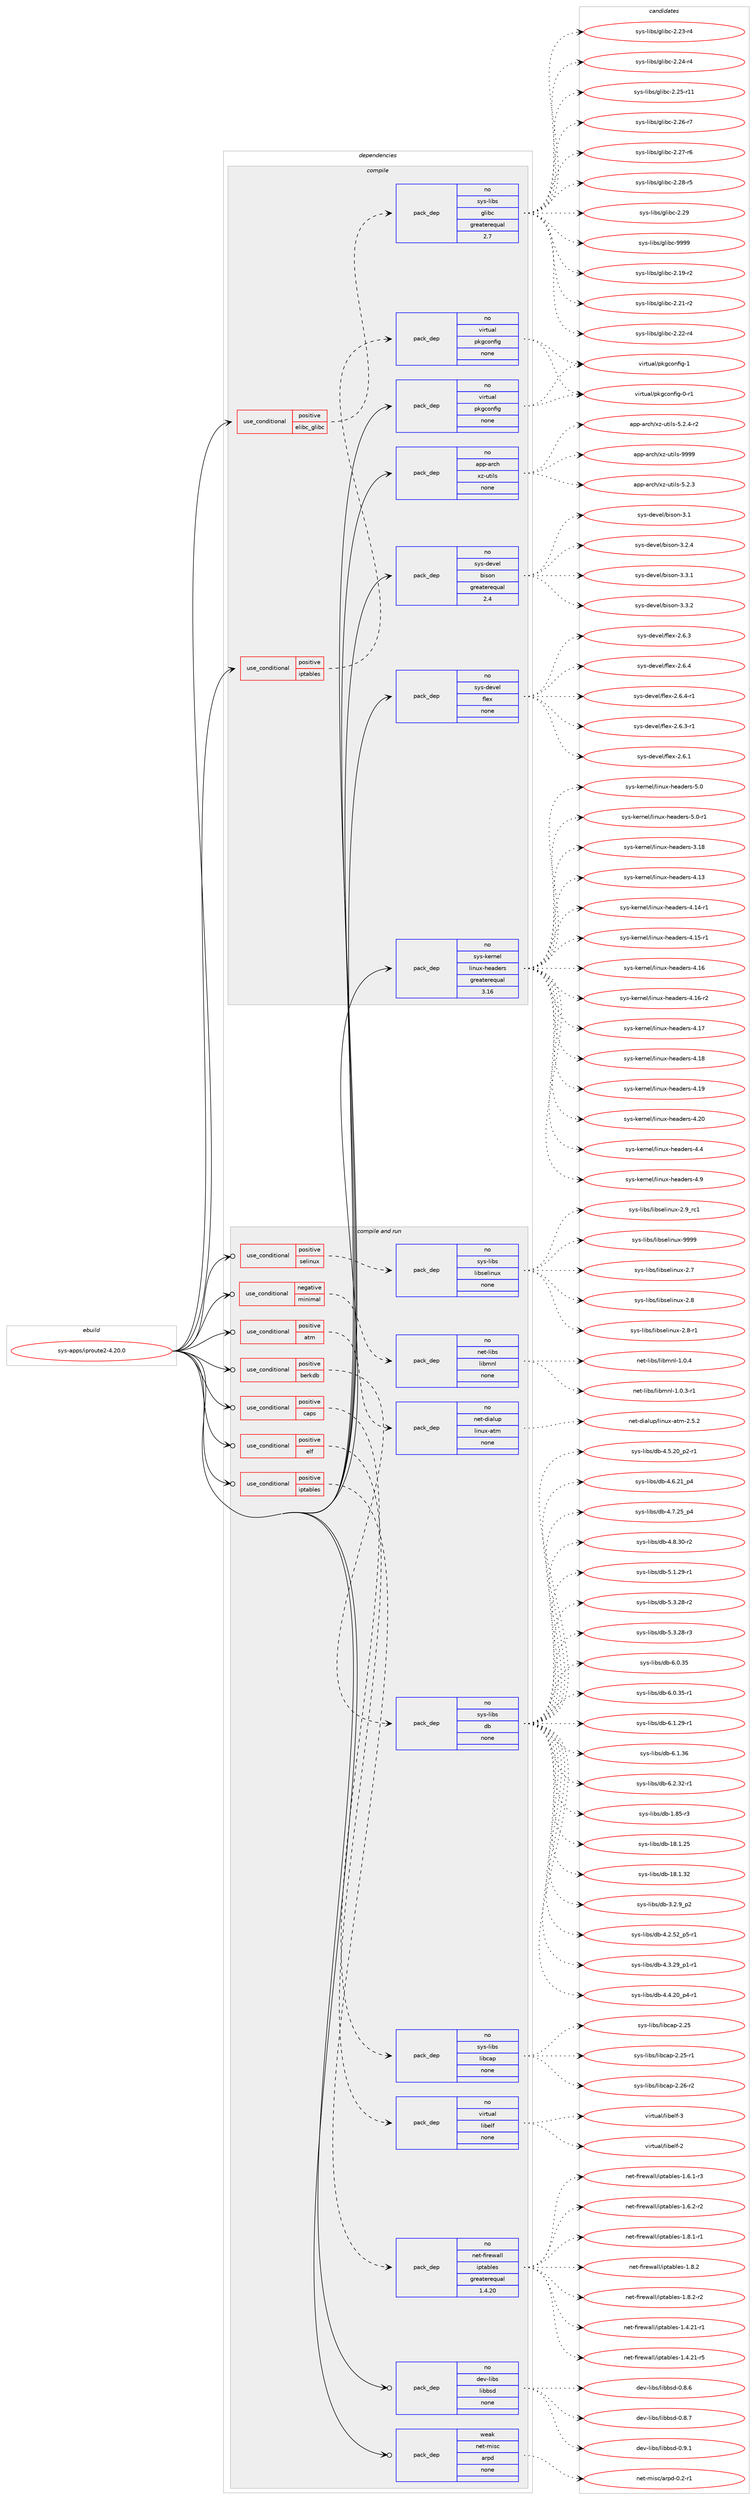 digraph prolog {

# *************
# Graph options
# *************

newrank=true;
concentrate=true;
compound=true;
graph [rankdir=LR,fontname=Helvetica,fontsize=10,ranksep=1.5];#, ranksep=2.5, nodesep=0.2];
edge  [arrowhead=vee];
node  [fontname=Helvetica,fontsize=10];

# **********
# The ebuild
# **********

subgraph cluster_leftcol {
color=gray;
rank=same;
label=<<i>ebuild</i>>;
id [label="sys-apps/iproute2-4.20.0", color=red, width=4, href="../sys-apps/iproute2-4.20.0.svg"];
}

# ****************
# The dependencies
# ****************

subgraph cluster_midcol {
color=gray;
label=<<i>dependencies</i>>;
subgraph cluster_compile {
fillcolor="#eeeeee";
style=filled;
label=<<i>compile</i>>;
subgraph cond456347 {
dependency1711929 [label=<<TABLE BORDER="0" CELLBORDER="1" CELLSPACING="0" CELLPADDING="4"><TR><TD ROWSPAN="3" CELLPADDING="10">use_conditional</TD></TR><TR><TD>positive</TD></TR><TR><TD>elibc_glibc</TD></TR></TABLE>>, shape=none, color=red];
subgraph pack1227593 {
dependency1711930 [label=<<TABLE BORDER="0" CELLBORDER="1" CELLSPACING="0" CELLPADDING="4" WIDTH="220"><TR><TD ROWSPAN="6" CELLPADDING="30">pack_dep</TD></TR><TR><TD WIDTH="110">no</TD></TR><TR><TD>sys-libs</TD></TR><TR><TD>glibc</TD></TR><TR><TD>greaterequal</TD></TR><TR><TD>2.7</TD></TR></TABLE>>, shape=none, color=blue];
}
dependency1711929:e -> dependency1711930:w [weight=20,style="dashed",arrowhead="vee"];
}
id:e -> dependency1711929:w [weight=20,style="solid",arrowhead="vee"];
subgraph cond456348 {
dependency1711931 [label=<<TABLE BORDER="0" CELLBORDER="1" CELLSPACING="0" CELLPADDING="4"><TR><TD ROWSPAN="3" CELLPADDING="10">use_conditional</TD></TR><TR><TD>positive</TD></TR><TR><TD>iptables</TD></TR></TABLE>>, shape=none, color=red];
subgraph pack1227594 {
dependency1711932 [label=<<TABLE BORDER="0" CELLBORDER="1" CELLSPACING="0" CELLPADDING="4" WIDTH="220"><TR><TD ROWSPAN="6" CELLPADDING="30">pack_dep</TD></TR><TR><TD WIDTH="110">no</TD></TR><TR><TD>virtual</TD></TR><TR><TD>pkgconfig</TD></TR><TR><TD>none</TD></TR><TR><TD></TD></TR></TABLE>>, shape=none, color=blue];
}
dependency1711931:e -> dependency1711932:w [weight=20,style="dashed",arrowhead="vee"];
}
id:e -> dependency1711931:w [weight=20,style="solid",arrowhead="vee"];
subgraph pack1227595 {
dependency1711933 [label=<<TABLE BORDER="0" CELLBORDER="1" CELLSPACING="0" CELLPADDING="4" WIDTH="220"><TR><TD ROWSPAN="6" CELLPADDING="30">pack_dep</TD></TR><TR><TD WIDTH="110">no</TD></TR><TR><TD>app-arch</TD></TR><TR><TD>xz-utils</TD></TR><TR><TD>none</TD></TR><TR><TD></TD></TR></TABLE>>, shape=none, color=blue];
}
id:e -> dependency1711933:w [weight=20,style="solid",arrowhead="vee"];
subgraph pack1227596 {
dependency1711934 [label=<<TABLE BORDER="0" CELLBORDER="1" CELLSPACING="0" CELLPADDING="4" WIDTH="220"><TR><TD ROWSPAN="6" CELLPADDING="30">pack_dep</TD></TR><TR><TD WIDTH="110">no</TD></TR><TR><TD>sys-devel</TD></TR><TR><TD>bison</TD></TR><TR><TD>greaterequal</TD></TR><TR><TD>2.4</TD></TR></TABLE>>, shape=none, color=blue];
}
id:e -> dependency1711934:w [weight=20,style="solid",arrowhead="vee"];
subgraph pack1227597 {
dependency1711935 [label=<<TABLE BORDER="0" CELLBORDER="1" CELLSPACING="0" CELLPADDING="4" WIDTH="220"><TR><TD ROWSPAN="6" CELLPADDING="30">pack_dep</TD></TR><TR><TD WIDTH="110">no</TD></TR><TR><TD>sys-devel</TD></TR><TR><TD>flex</TD></TR><TR><TD>none</TD></TR><TR><TD></TD></TR></TABLE>>, shape=none, color=blue];
}
id:e -> dependency1711935:w [weight=20,style="solid",arrowhead="vee"];
subgraph pack1227598 {
dependency1711936 [label=<<TABLE BORDER="0" CELLBORDER="1" CELLSPACING="0" CELLPADDING="4" WIDTH="220"><TR><TD ROWSPAN="6" CELLPADDING="30">pack_dep</TD></TR><TR><TD WIDTH="110">no</TD></TR><TR><TD>sys-kernel</TD></TR><TR><TD>linux-headers</TD></TR><TR><TD>greaterequal</TD></TR><TR><TD>3.16</TD></TR></TABLE>>, shape=none, color=blue];
}
id:e -> dependency1711936:w [weight=20,style="solid",arrowhead="vee"];
subgraph pack1227599 {
dependency1711937 [label=<<TABLE BORDER="0" CELLBORDER="1" CELLSPACING="0" CELLPADDING="4" WIDTH="220"><TR><TD ROWSPAN="6" CELLPADDING="30">pack_dep</TD></TR><TR><TD WIDTH="110">no</TD></TR><TR><TD>virtual</TD></TR><TR><TD>pkgconfig</TD></TR><TR><TD>none</TD></TR><TR><TD></TD></TR></TABLE>>, shape=none, color=blue];
}
id:e -> dependency1711937:w [weight=20,style="solid",arrowhead="vee"];
}
subgraph cluster_compileandrun {
fillcolor="#eeeeee";
style=filled;
label=<<i>compile and run</i>>;
subgraph cond456349 {
dependency1711938 [label=<<TABLE BORDER="0" CELLBORDER="1" CELLSPACING="0" CELLPADDING="4"><TR><TD ROWSPAN="3" CELLPADDING="10">use_conditional</TD></TR><TR><TD>negative</TD></TR><TR><TD>minimal</TD></TR></TABLE>>, shape=none, color=red];
subgraph pack1227600 {
dependency1711939 [label=<<TABLE BORDER="0" CELLBORDER="1" CELLSPACING="0" CELLPADDING="4" WIDTH="220"><TR><TD ROWSPAN="6" CELLPADDING="30">pack_dep</TD></TR><TR><TD WIDTH="110">no</TD></TR><TR><TD>net-libs</TD></TR><TR><TD>libmnl</TD></TR><TR><TD>none</TD></TR><TR><TD></TD></TR></TABLE>>, shape=none, color=blue];
}
dependency1711938:e -> dependency1711939:w [weight=20,style="dashed",arrowhead="vee"];
}
id:e -> dependency1711938:w [weight=20,style="solid",arrowhead="odotvee"];
subgraph cond456350 {
dependency1711940 [label=<<TABLE BORDER="0" CELLBORDER="1" CELLSPACING="0" CELLPADDING="4"><TR><TD ROWSPAN="3" CELLPADDING="10">use_conditional</TD></TR><TR><TD>positive</TD></TR><TR><TD>atm</TD></TR></TABLE>>, shape=none, color=red];
subgraph pack1227601 {
dependency1711941 [label=<<TABLE BORDER="0" CELLBORDER="1" CELLSPACING="0" CELLPADDING="4" WIDTH="220"><TR><TD ROWSPAN="6" CELLPADDING="30">pack_dep</TD></TR><TR><TD WIDTH="110">no</TD></TR><TR><TD>net-dialup</TD></TR><TR><TD>linux-atm</TD></TR><TR><TD>none</TD></TR><TR><TD></TD></TR></TABLE>>, shape=none, color=blue];
}
dependency1711940:e -> dependency1711941:w [weight=20,style="dashed",arrowhead="vee"];
}
id:e -> dependency1711940:w [weight=20,style="solid",arrowhead="odotvee"];
subgraph cond456351 {
dependency1711942 [label=<<TABLE BORDER="0" CELLBORDER="1" CELLSPACING="0" CELLPADDING="4"><TR><TD ROWSPAN="3" CELLPADDING="10">use_conditional</TD></TR><TR><TD>positive</TD></TR><TR><TD>berkdb</TD></TR></TABLE>>, shape=none, color=red];
subgraph pack1227602 {
dependency1711943 [label=<<TABLE BORDER="0" CELLBORDER="1" CELLSPACING="0" CELLPADDING="4" WIDTH="220"><TR><TD ROWSPAN="6" CELLPADDING="30">pack_dep</TD></TR><TR><TD WIDTH="110">no</TD></TR><TR><TD>sys-libs</TD></TR><TR><TD>db</TD></TR><TR><TD>none</TD></TR><TR><TD></TD></TR></TABLE>>, shape=none, color=blue];
}
dependency1711942:e -> dependency1711943:w [weight=20,style="dashed",arrowhead="vee"];
}
id:e -> dependency1711942:w [weight=20,style="solid",arrowhead="odotvee"];
subgraph cond456352 {
dependency1711944 [label=<<TABLE BORDER="0" CELLBORDER="1" CELLSPACING="0" CELLPADDING="4"><TR><TD ROWSPAN="3" CELLPADDING="10">use_conditional</TD></TR><TR><TD>positive</TD></TR><TR><TD>caps</TD></TR></TABLE>>, shape=none, color=red];
subgraph pack1227603 {
dependency1711945 [label=<<TABLE BORDER="0" CELLBORDER="1" CELLSPACING="0" CELLPADDING="4" WIDTH="220"><TR><TD ROWSPAN="6" CELLPADDING="30">pack_dep</TD></TR><TR><TD WIDTH="110">no</TD></TR><TR><TD>sys-libs</TD></TR><TR><TD>libcap</TD></TR><TR><TD>none</TD></TR><TR><TD></TD></TR></TABLE>>, shape=none, color=blue];
}
dependency1711944:e -> dependency1711945:w [weight=20,style="dashed",arrowhead="vee"];
}
id:e -> dependency1711944:w [weight=20,style="solid",arrowhead="odotvee"];
subgraph cond456353 {
dependency1711946 [label=<<TABLE BORDER="0" CELLBORDER="1" CELLSPACING="0" CELLPADDING="4"><TR><TD ROWSPAN="3" CELLPADDING="10">use_conditional</TD></TR><TR><TD>positive</TD></TR><TR><TD>elf</TD></TR></TABLE>>, shape=none, color=red];
subgraph pack1227604 {
dependency1711947 [label=<<TABLE BORDER="0" CELLBORDER="1" CELLSPACING="0" CELLPADDING="4" WIDTH="220"><TR><TD ROWSPAN="6" CELLPADDING="30">pack_dep</TD></TR><TR><TD WIDTH="110">no</TD></TR><TR><TD>virtual</TD></TR><TR><TD>libelf</TD></TR><TR><TD>none</TD></TR><TR><TD></TD></TR></TABLE>>, shape=none, color=blue];
}
dependency1711946:e -> dependency1711947:w [weight=20,style="dashed",arrowhead="vee"];
}
id:e -> dependency1711946:w [weight=20,style="solid",arrowhead="odotvee"];
subgraph cond456354 {
dependency1711948 [label=<<TABLE BORDER="0" CELLBORDER="1" CELLSPACING="0" CELLPADDING="4"><TR><TD ROWSPAN="3" CELLPADDING="10">use_conditional</TD></TR><TR><TD>positive</TD></TR><TR><TD>iptables</TD></TR></TABLE>>, shape=none, color=red];
subgraph pack1227605 {
dependency1711949 [label=<<TABLE BORDER="0" CELLBORDER="1" CELLSPACING="0" CELLPADDING="4" WIDTH="220"><TR><TD ROWSPAN="6" CELLPADDING="30">pack_dep</TD></TR><TR><TD WIDTH="110">no</TD></TR><TR><TD>net-firewall</TD></TR><TR><TD>iptables</TD></TR><TR><TD>greaterequal</TD></TR><TR><TD>1.4.20</TD></TR></TABLE>>, shape=none, color=blue];
}
dependency1711948:e -> dependency1711949:w [weight=20,style="dashed",arrowhead="vee"];
}
id:e -> dependency1711948:w [weight=20,style="solid",arrowhead="odotvee"];
subgraph cond456355 {
dependency1711950 [label=<<TABLE BORDER="0" CELLBORDER="1" CELLSPACING="0" CELLPADDING="4"><TR><TD ROWSPAN="3" CELLPADDING="10">use_conditional</TD></TR><TR><TD>positive</TD></TR><TR><TD>selinux</TD></TR></TABLE>>, shape=none, color=red];
subgraph pack1227606 {
dependency1711951 [label=<<TABLE BORDER="0" CELLBORDER="1" CELLSPACING="0" CELLPADDING="4" WIDTH="220"><TR><TD ROWSPAN="6" CELLPADDING="30">pack_dep</TD></TR><TR><TD WIDTH="110">no</TD></TR><TR><TD>sys-libs</TD></TR><TR><TD>libselinux</TD></TR><TR><TD>none</TD></TR><TR><TD></TD></TR></TABLE>>, shape=none, color=blue];
}
dependency1711950:e -> dependency1711951:w [weight=20,style="dashed",arrowhead="vee"];
}
id:e -> dependency1711950:w [weight=20,style="solid",arrowhead="odotvee"];
subgraph pack1227607 {
dependency1711952 [label=<<TABLE BORDER="0" CELLBORDER="1" CELLSPACING="0" CELLPADDING="4" WIDTH="220"><TR><TD ROWSPAN="6" CELLPADDING="30">pack_dep</TD></TR><TR><TD WIDTH="110">no</TD></TR><TR><TD>dev-libs</TD></TR><TR><TD>libbsd</TD></TR><TR><TD>none</TD></TR><TR><TD></TD></TR></TABLE>>, shape=none, color=blue];
}
id:e -> dependency1711952:w [weight=20,style="solid",arrowhead="odotvee"];
subgraph pack1227608 {
dependency1711953 [label=<<TABLE BORDER="0" CELLBORDER="1" CELLSPACING="0" CELLPADDING="4" WIDTH="220"><TR><TD ROWSPAN="6" CELLPADDING="30">pack_dep</TD></TR><TR><TD WIDTH="110">weak</TD></TR><TR><TD>net-misc</TD></TR><TR><TD>arpd</TD></TR><TR><TD>none</TD></TR><TR><TD></TD></TR></TABLE>>, shape=none, color=blue];
}
id:e -> dependency1711953:w [weight=20,style="solid",arrowhead="odotvee"];
}
subgraph cluster_run {
fillcolor="#eeeeee";
style=filled;
label=<<i>run</i>>;
}
}

# **************
# The candidates
# **************

subgraph cluster_choices {
rank=same;
color=gray;
label=<<i>candidates</i>>;

subgraph choice1227593 {
color=black;
nodesep=1;
choice115121115451081059811547103108105989945504649574511450 [label="sys-libs/glibc-2.19-r2", color=red, width=4,href="../sys-libs/glibc-2.19-r2.svg"];
choice115121115451081059811547103108105989945504650494511450 [label="sys-libs/glibc-2.21-r2", color=red, width=4,href="../sys-libs/glibc-2.21-r2.svg"];
choice115121115451081059811547103108105989945504650504511452 [label="sys-libs/glibc-2.22-r4", color=red, width=4,href="../sys-libs/glibc-2.22-r4.svg"];
choice115121115451081059811547103108105989945504650514511452 [label="sys-libs/glibc-2.23-r4", color=red, width=4,href="../sys-libs/glibc-2.23-r4.svg"];
choice115121115451081059811547103108105989945504650524511452 [label="sys-libs/glibc-2.24-r4", color=red, width=4,href="../sys-libs/glibc-2.24-r4.svg"];
choice11512111545108105981154710310810598994550465053451144949 [label="sys-libs/glibc-2.25-r11", color=red, width=4,href="../sys-libs/glibc-2.25-r11.svg"];
choice115121115451081059811547103108105989945504650544511455 [label="sys-libs/glibc-2.26-r7", color=red, width=4,href="../sys-libs/glibc-2.26-r7.svg"];
choice115121115451081059811547103108105989945504650554511454 [label="sys-libs/glibc-2.27-r6", color=red, width=4,href="../sys-libs/glibc-2.27-r6.svg"];
choice115121115451081059811547103108105989945504650564511453 [label="sys-libs/glibc-2.28-r5", color=red, width=4,href="../sys-libs/glibc-2.28-r5.svg"];
choice11512111545108105981154710310810598994550465057 [label="sys-libs/glibc-2.29", color=red, width=4,href="../sys-libs/glibc-2.29.svg"];
choice11512111545108105981154710310810598994557575757 [label="sys-libs/glibc-9999", color=red, width=4,href="../sys-libs/glibc-9999.svg"];
dependency1711930:e -> choice115121115451081059811547103108105989945504649574511450:w [style=dotted,weight="100"];
dependency1711930:e -> choice115121115451081059811547103108105989945504650494511450:w [style=dotted,weight="100"];
dependency1711930:e -> choice115121115451081059811547103108105989945504650504511452:w [style=dotted,weight="100"];
dependency1711930:e -> choice115121115451081059811547103108105989945504650514511452:w [style=dotted,weight="100"];
dependency1711930:e -> choice115121115451081059811547103108105989945504650524511452:w [style=dotted,weight="100"];
dependency1711930:e -> choice11512111545108105981154710310810598994550465053451144949:w [style=dotted,weight="100"];
dependency1711930:e -> choice115121115451081059811547103108105989945504650544511455:w [style=dotted,weight="100"];
dependency1711930:e -> choice115121115451081059811547103108105989945504650554511454:w [style=dotted,weight="100"];
dependency1711930:e -> choice115121115451081059811547103108105989945504650564511453:w [style=dotted,weight="100"];
dependency1711930:e -> choice11512111545108105981154710310810598994550465057:w [style=dotted,weight="100"];
dependency1711930:e -> choice11512111545108105981154710310810598994557575757:w [style=dotted,weight="100"];
}
subgraph choice1227594 {
color=black;
nodesep=1;
choice11810511411611797108471121071039911111010210510345484511449 [label="virtual/pkgconfig-0-r1", color=red, width=4,href="../virtual/pkgconfig-0-r1.svg"];
choice1181051141161179710847112107103991111101021051034549 [label="virtual/pkgconfig-1", color=red, width=4,href="../virtual/pkgconfig-1.svg"];
dependency1711932:e -> choice11810511411611797108471121071039911111010210510345484511449:w [style=dotted,weight="100"];
dependency1711932:e -> choice1181051141161179710847112107103991111101021051034549:w [style=dotted,weight="100"];
}
subgraph choice1227595 {
color=black;
nodesep=1;
choice971121124597114991044712012245117116105108115455346504651 [label="app-arch/xz-utils-5.2.3", color=red, width=4,href="../app-arch/xz-utils-5.2.3.svg"];
choice9711211245971149910447120122451171161051081154553465046524511450 [label="app-arch/xz-utils-5.2.4-r2", color=red, width=4,href="../app-arch/xz-utils-5.2.4-r2.svg"];
choice9711211245971149910447120122451171161051081154557575757 [label="app-arch/xz-utils-9999", color=red, width=4,href="../app-arch/xz-utils-9999.svg"];
dependency1711933:e -> choice971121124597114991044712012245117116105108115455346504651:w [style=dotted,weight="100"];
dependency1711933:e -> choice9711211245971149910447120122451171161051081154553465046524511450:w [style=dotted,weight="100"];
dependency1711933:e -> choice9711211245971149910447120122451171161051081154557575757:w [style=dotted,weight="100"];
}
subgraph choice1227596 {
color=black;
nodesep=1;
choice11512111545100101118101108479810511511111045514649 [label="sys-devel/bison-3.1", color=red, width=4,href="../sys-devel/bison-3.1.svg"];
choice115121115451001011181011084798105115111110455146504652 [label="sys-devel/bison-3.2.4", color=red, width=4,href="../sys-devel/bison-3.2.4.svg"];
choice115121115451001011181011084798105115111110455146514649 [label="sys-devel/bison-3.3.1", color=red, width=4,href="../sys-devel/bison-3.3.1.svg"];
choice115121115451001011181011084798105115111110455146514650 [label="sys-devel/bison-3.3.2", color=red, width=4,href="../sys-devel/bison-3.3.2.svg"];
dependency1711934:e -> choice11512111545100101118101108479810511511111045514649:w [style=dotted,weight="100"];
dependency1711934:e -> choice115121115451001011181011084798105115111110455146504652:w [style=dotted,weight="100"];
dependency1711934:e -> choice115121115451001011181011084798105115111110455146514649:w [style=dotted,weight="100"];
dependency1711934:e -> choice115121115451001011181011084798105115111110455146514650:w [style=dotted,weight="100"];
}
subgraph choice1227597 {
color=black;
nodesep=1;
choice1151211154510010111810110847102108101120455046544649 [label="sys-devel/flex-2.6.1", color=red, width=4,href="../sys-devel/flex-2.6.1.svg"];
choice1151211154510010111810110847102108101120455046544651 [label="sys-devel/flex-2.6.3", color=red, width=4,href="../sys-devel/flex-2.6.3.svg"];
choice11512111545100101118101108471021081011204550465446514511449 [label="sys-devel/flex-2.6.3-r1", color=red, width=4,href="../sys-devel/flex-2.6.3-r1.svg"];
choice1151211154510010111810110847102108101120455046544652 [label="sys-devel/flex-2.6.4", color=red, width=4,href="../sys-devel/flex-2.6.4.svg"];
choice11512111545100101118101108471021081011204550465446524511449 [label="sys-devel/flex-2.6.4-r1", color=red, width=4,href="../sys-devel/flex-2.6.4-r1.svg"];
dependency1711935:e -> choice1151211154510010111810110847102108101120455046544649:w [style=dotted,weight="100"];
dependency1711935:e -> choice1151211154510010111810110847102108101120455046544651:w [style=dotted,weight="100"];
dependency1711935:e -> choice11512111545100101118101108471021081011204550465446514511449:w [style=dotted,weight="100"];
dependency1711935:e -> choice1151211154510010111810110847102108101120455046544652:w [style=dotted,weight="100"];
dependency1711935:e -> choice11512111545100101118101108471021081011204550465446524511449:w [style=dotted,weight="100"];
}
subgraph choice1227598 {
color=black;
nodesep=1;
choice115121115451071011141101011084710810511011712045104101971001011141154551464956 [label="sys-kernel/linux-headers-3.18", color=red, width=4,href="../sys-kernel/linux-headers-3.18.svg"];
choice115121115451071011141101011084710810511011712045104101971001011141154552464951 [label="sys-kernel/linux-headers-4.13", color=red, width=4,href="../sys-kernel/linux-headers-4.13.svg"];
choice1151211154510710111411010110847108105110117120451041019710010111411545524649524511449 [label="sys-kernel/linux-headers-4.14-r1", color=red, width=4,href="../sys-kernel/linux-headers-4.14-r1.svg"];
choice1151211154510710111411010110847108105110117120451041019710010111411545524649534511449 [label="sys-kernel/linux-headers-4.15-r1", color=red, width=4,href="../sys-kernel/linux-headers-4.15-r1.svg"];
choice115121115451071011141101011084710810511011712045104101971001011141154552464954 [label="sys-kernel/linux-headers-4.16", color=red, width=4,href="../sys-kernel/linux-headers-4.16.svg"];
choice1151211154510710111411010110847108105110117120451041019710010111411545524649544511450 [label="sys-kernel/linux-headers-4.16-r2", color=red, width=4,href="../sys-kernel/linux-headers-4.16-r2.svg"];
choice115121115451071011141101011084710810511011712045104101971001011141154552464955 [label="sys-kernel/linux-headers-4.17", color=red, width=4,href="../sys-kernel/linux-headers-4.17.svg"];
choice115121115451071011141101011084710810511011712045104101971001011141154552464956 [label="sys-kernel/linux-headers-4.18", color=red, width=4,href="../sys-kernel/linux-headers-4.18.svg"];
choice115121115451071011141101011084710810511011712045104101971001011141154552464957 [label="sys-kernel/linux-headers-4.19", color=red, width=4,href="../sys-kernel/linux-headers-4.19.svg"];
choice115121115451071011141101011084710810511011712045104101971001011141154552465048 [label="sys-kernel/linux-headers-4.20", color=red, width=4,href="../sys-kernel/linux-headers-4.20.svg"];
choice1151211154510710111411010110847108105110117120451041019710010111411545524652 [label="sys-kernel/linux-headers-4.4", color=red, width=4,href="../sys-kernel/linux-headers-4.4.svg"];
choice1151211154510710111411010110847108105110117120451041019710010111411545524657 [label="sys-kernel/linux-headers-4.9", color=red, width=4,href="../sys-kernel/linux-headers-4.9.svg"];
choice1151211154510710111411010110847108105110117120451041019710010111411545534648 [label="sys-kernel/linux-headers-5.0", color=red, width=4,href="../sys-kernel/linux-headers-5.0.svg"];
choice11512111545107101114110101108471081051101171204510410197100101114115455346484511449 [label="sys-kernel/linux-headers-5.0-r1", color=red, width=4,href="../sys-kernel/linux-headers-5.0-r1.svg"];
dependency1711936:e -> choice115121115451071011141101011084710810511011712045104101971001011141154551464956:w [style=dotted,weight="100"];
dependency1711936:e -> choice115121115451071011141101011084710810511011712045104101971001011141154552464951:w [style=dotted,weight="100"];
dependency1711936:e -> choice1151211154510710111411010110847108105110117120451041019710010111411545524649524511449:w [style=dotted,weight="100"];
dependency1711936:e -> choice1151211154510710111411010110847108105110117120451041019710010111411545524649534511449:w [style=dotted,weight="100"];
dependency1711936:e -> choice115121115451071011141101011084710810511011712045104101971001011141154552464954:w [style=dotted,weight="100"];
dependency1711936:e -> choice1151211154510710111411010110847108105110117120451041019710010111411545524649544511450:w [style=dotted,weight="100"];
dependency1711936:e -> choice115121115451071011141101011084710810511011712045104101971001011141154552464955:w [style=dotted,weight="100"];
dependency1711936:e -> choice115121115451071011141101011084710810511011712045104101971001011141154552464956:w [style=dotted,weight="100"];
dependency1711936:e -> choice115121115451071011141101011084710810511011712045104101971001011141154552464957:w [style=dotted,weight="100"];
dependency1711936:e -> choice115121115451071011141101011084710810511011712045104101971001011141154552465048:w [style=dotted,weight="100"];
dependency1711936:e -> choice1151211154510710111411010110847108105110117120451041019710010111411545524652:w [style=dotted,weight="100"];
dependency1711936:e -> choice1151211154510710111411010110847108105110117120451041019710010111411545524657:w [style=dotted,weight="100"];
dependency1711936:e -> choice1151211154510710111411010110847108105110117120451041019710010111411545534648:w [style=dotted,weight="100"];
dependency1711936:e -> choice11512111545107101114110101108471081051101171204510410197100101114115455346484511449:w [style=dotted,weight="100"];
}
subgraph choice1227599 {
color=black;
nodesep=1;
choice11810511411611797108471121071039911111010210510345484511449 [label="virtual/pkgconfig-0-r1", color=red, width=4,href="../virtual/pkgconfig-0-r1.svg"];
choice1181051141161179710847112107103991111101021051034549 [label="virtual/pkgconfig-1", color=red, width=4,href="../virtual/pkgconfig-1.svg"];
dependency1711937:e -> choice11810511411611797108471121071039911111010210510345484511449:w [style=dotted,weight="100"];
dependency1711937:e -> choice1181051141161179710847112107103991111101021051034549:w [style=dotted,weight="100"];
}
subgraph choice1227600 {
color=black;
nodesep=1;
choice110101116451081059811547108105981091101084549464846514511449 [label="net-libs/libmnl-1.0.3-r1", color=red, width=4,href="../net-libs/libmnl-1.0.3-r1.svg"];
choice11010111645108105981154710810598109110108454946484652 [label="net-libs/libmnl-1.0.4", color=red, width=4,href="../net-libs/libmnl-1.0.4.svg"];
dependency1711939:e -> choice110101116451081059811547108105981091101084549464846514511449:w [style=dotted,weight="100"];
dependency1711939:e -> choice11010111645108105981154710810598109110108454946484652:w [style=dotted,weight="100"];
}
subgraph choice1227601 {
color=black;
nodesep=1;
choice1101011164510010597108117112471081051101171204597116109455046534650 [label="net-dialup/linux-atm-2.5.2", color=red, width=4,href="../net-dialup/linux-atm-2.5.2.svg"];
dependency1711941:e -> choice1101011164510010597108117112471081051101171204597116109455046534650:w [style=dotted,weight="100"];
}
subgraph choice1227602 {
color=black;
nodesep=1;
choice1151211154510810598115471009845494656534511451 [label="sys-libs/db-1.85-r3", color=red, width=4,href="../sys-libs/db-1.85-r3.svg"];
choice115121115451081059811547100984549564649465053 [label="sys-libs/db-18.1.25", color=red, width=4,href="../sys-libs/db-18.1.25.svg"];
choice115121115451081059811547100984549564649465150 [label="sys-libs/db-18.1.32", color=red, width=4,href="../sys-libs/db-18.1.32.svg"];
choice115121115451081059811547100984551465046579511250 [label="sys-libs/db-3.2.9_p2", color=red, width=4,href="../sys-libs/db-3.2.9_p2.svg"];
choice115121115451081059811547100984552465046535095112534511449 [label="sys-libs/db-4.2.52_p5-r1", color=red, width=4,href="../sys-libs/db-4.2.52_p5-r1.svg"];
choice115121115451081059811547100984552465146505795112494511449 [label="sys-libs/db-4.3.29_p1-r1", color=red, width=4,href="../sys-libs/db-4.3.29_p1-r1.svg"];
choice115121115451081059811547100984552465246504895112524511449 [label="sys-libs/db-4.4.20_p4-r1", color=red, width=4,href="../sys-libs/db-4.4.20_p4-r1.svg"];
choice115121115451081059811547100984552465346504895112504511449 [label="sys-libs/db-4.5.20_p2-r1", color=red, width=4,href="../sys-libs/db-4.5.20_p2-r1.svg"];
choice11512111545108105981154710098455246544650499511252 [label="sys-libs/db-4.6.21_p4", color=red, width=4,href="../sys-libs/db-4.6.21_p4.svg"];
choice11512111545108105981154710098455246554650539511252 [label="sys-libs/db-4.7.25_p4", color=red, width=4,href="../sys-libs/db-4.7.25_p4.svg"];
choice11512111545108105981154710098455246564651484511450 [label="sys-libs/db-4.8.30-r2", color=red, width=4,href="../sys-libs/db-4.8.30-r2.svg"];
choice11512111545108105981154710098455346494650574511449 [label="sys-libs/db-5.1.29-r1", color=red, width=4,href="../sys-libs/db-5.1.29-r1.svg"];
choice11512111545108105981154710098455346514650564511450 [label="sys-libs/db-5.3.28-r2", color=red, width=4,href="../sys-libs/db-5.3.28-r2.svg"];
choice11512111545108105981154710098455346514650564511451 [label="sys-libs/db-5.3.28-r3", color=red, width=4,href="../sys-libs/db-5.3.28-r3.svg"];
choice1151211154510810598115471009845544648465153 [label="sys-libs/db-6.0.35", color=red, width=4,href="../sys-libs/db-6.0.35.svg"];
choice11512111545108105981154710098455446484651534511449 [label="sys-libs/db-6.0.35-r1", color=red, width=4,href="../sys-libs/db-6.0.35-r1.svg"];
choice11512111545108105981154710098455446494650574511449 [label="sys-libs/db-6.1.29-r1", color=red, width=4,href="../sys-libs/db-6.1.29-r1.svg"];
choice1151211154510810598115471009845544649465154 [label="sys-libs/db-6.1.36", color=red, width=4,href="../sys-libs/db-6.1.36.svg"];
choice11512111545108105981154710098455446504651504511449 [label="sys-libs/db-6.2.32-r1", color=red, width=4,href="../sys-libs/db-6.2.32-r1.svg"];
dependency1711943:e -> choice1151211154510810598115471009845494656534511451:w [style=dotted,weight="100"];
dependency1711943:e -> choice115121115451081059811547100984549564649465053:w [style=dotted,weight="100"];
dependency1711943:e -> choice115121115451081059811547100984549564649465150:w [style=dotted,weight="100"];
dependency1711943:e -> choice115121115451081059811547100984551465046579511250:w [style=dotted,weight="100"];
dependency1711943:e -> choice115121115451081059811547100984552465046535095112534511449:w [style=dotted,weight="100"];
dependency1711943:e -> choice115121115451081059811547100984552465146505795112494511449:w [style=dotted,weight="100"];
dependency1711943:e -> choice115121115451081059811547100984552465246504895112524511449:w [style=dotted,weight="100"];
dependency1711943:e -> choice115121115451081059811547100984552465346504895112504511449:w [style=dotted,weight="100"];
dependency1711943:e -> choice11512111545108105981154710098455246544650499511252:w [style=dotted,weight="100"];
dependency1711943:e -> choice11512111545108105981154710098455246554650539511252:w [style=dotted,weight="100"];
dependency1711943:e -> choice11512111545108105981154710098455246564651484511450:w [style=dotted,weight="100"];
dependency1711943:e -> choice11512111545108105981154710098455346494650574511449:w [style=dotted,weight="100"];
dependency1711943:e -> choice11512111545108105981154710098455346514650564511450:w [style=dotted,weight="100"];
dependency1711943:e -> choice11512111545108105981154710098455346514650564511451:w [style=dotted,weight="100"];
dependency1711943:e -> choice1151211154510810598115471009845544648465153:w [style=dotted,weight="100"];
dependency1711943:e -> choice11512111545108105981154710098455446484651534511449:w [style=dotted,weight="100"];
dependency1711943:e -> choice11512111545108105981154710098455446494650574511449:w [style=dotted,weight="100"];
dependency1711943:e -> choice1151211154510810598115471009845544649465154:w [style=dotted,weight="100"];
dependency1711943:e -> choice11512111545108105981154710098455446504651504511449:w [style=dotted,weight="100"];
}
subgraph choice1227603 {
color=black;
nodesep=1;
choice1151211154510810598115471081059899971124550465053 [label="sys-libs/libcap-2.25", color=red, width=4,href="../sys-libs/libcap-2.25.svg"];
choice11512111545108105981154710810598999711245504650534511449 [label="sys-libs/libcap-2.25-r1", color=red, width=4,href="../sys-libs/libcap-2.25-r1.svg"];
choice11512111545108105981154710810598999711245504650544511450 [label="sys-libs/libcap-2.26-r2", color=red, width=4,href="../sys-libs/libcap-2.26-r2.svg"];
dependency1711945:e -> choice1151211154510810598115471081059899971124550465053:w [style=dotted,weight="100"];
dependency1711945:e -> choice11512111545108105981154710810598999711245504650534511449:w [style=dotted,weight="100"];
dependency1711945:e -> choice11512111545108105981154710810598999711245504650544511450:w [style=dotted,weight="100"];
}
subgraph choice1227604 {
color=black;
nodesep=1;
choice1181051141161179710847108105981011081024550 [label="virtual/libelf-2", color=red, width=4,href="../virtual/libelf-2.svg"];
choice1181051141161179710847108105981011081024551 [label="virtual/libelf-3", color=red, width=4,href="../virtual/libelf-3.svg"];
dependency1711947:e -> choice1181051141161179710847108105981011081024550:w [style=dotted,weight="100"];
dependency1711947:e -> choice1181051141161179710847108105981011081024551:w [style=dotted,weight="100"];
}
subgraph choice1227605 {
color=black;
nodesep=1;
choice1101011164510210511410111997108108471051121169798108101115454946524650494511449 [label="net-firewall/iptables-1.4.21-r1", color=red, width=4,href="../net-firewall/iptables-1.4.21-r1.svg"];
choice1101011164510210511410111997108108471051121169798108101115454946524650494511453 [label="net-firewall/iptables-1.4.21-r5", color=red, width=4,href="../net-firewall/iptables-1.4.21-r5.svg"];
choice11010111645102105114101119971081084710511211697981081011154549465446494511451 [label="net-firewall/iptables-1.6.1-r3", color=red, width=4,href="../net-firewall/iptables-1.6.1-r3.svg"];
choice11010111645102105114101119971081084710511211697981081011154549465446504511450 [label="net-firewall/iptables-1.6.2-r2", color=red, width=4,href="../net-firewall/iptables-1.6.2-r2.svg"];
choice11010111645102105114101119971081084710511211697981081011154549465646494511449 [label="net-firewall/iptables-1.8.1-r1", color=red, width=4,href="../net-firewall/iptables-1.8.1-r1.svg"];
choice1101011164510210511410111997108108471051121169798108101115454946564650 [label="net-firewall/iptables-1.8.2", color=red, width=4,href="../net-firewall/iptables-1.8.2.svg"];
choice11010111645102105114101119971081084710511211697981081011154549465646504511450 [label="net-firewall/iptables-1.8.2-r2", color=red, width=4,href="../net-firewall/iptables-1.8.2-r2.svg"];
dependency1711949:e -> choice1101011164510210511410111997108108471051121169798108101115454946524650494511449:w [style=dotted,weight="100"];
dependency1711949:e -> choice1101011164510210511410111997108108471051121169798108101115454946524650494511453:w [style=dotted,weight="100"];
dependency1711949:e -> choice11010111645102105114101119971081084710511211697981081011154549465446494511451:w [style=dotted,weight="100"];
dependency1711949:e -> choice11010111645102105114101119971081084710511211697981081011154549465446504511450:w [style=dotted,weight="100"];
dependency1711949:e -> choice11010111645102105114101119971081084710511211697981081011154549465646494511449:w [style=dotted,weight="100"];
dependency1711949:e -> choice1101011164510210511410111997108108471051121169798108101115454946564650:w [style=dotted,weight="100"];
dependency1711949:e -> choice11010111645102105114101119971081084710511211697981081011154549465646504511450:w [style=dotted,weight="100"];
}
subgraph choice1227606 {
color=black;
nodesep=1;
choice1151211154510810598115471081059811510110810511011712045504655 [label="sys-libs/libselinux-2.7", color=red, width=4,href="../sys-libs/libselinux-2.7.svg"];
choice1151211154510810598115471081059811510110810511011712045504656 [label="sys-libs/libselinux-2.8", color=red, width=4,href="../sys-libs/libselinux-2.8.svg"];
choice11512111545108105981154710810598115101108105110117120455046564511449 [label="sys-libs/libselinux-2.8-r1", color=red, width=4,href="../sys-libs/libselinux-2.8-r1.svg"];
choice1151211154510810598115471081059811510110810511011712045504657951149949 [label="sys-libs/libselinux-2.9_rc1", color=red, width=4,href="../sys-libs/libselinux-2.9_rc1.svg"];
choice115121115451081059811547108105981151011081051101171204557575757 [label="sys-libs/libselinux-9999", color=red, width=4,href="../sys-libs/libselinux-9999.svg"];
dependency1711951:e -> choice1151211154510810598115471081059811510110810511011712045504655:w [style=dotted,weight="100"];
dependency1711951:e -> choice1151211154510810598115471081059811510110810511011712045504656:w [style=dotted,weight="100"];
dependency1711951:e -> choice11512111545108105981154710810598115101108105110117120455046564511449:w [style=dotted,weight="100"];
dependency1711951:e -> choice1151211154510810598115471081059811510110810511011712045504657951149949:w [style=dotted,weight="100"];
dependency1711951:e -> choice115121115451081059811547108105981151011081051101171204557575757:w [style=dotted,weight="100"];
}
subgraph choice1227607 {
color=black;
nodesep=1;
choice1001011184510810598115471081059898115100454846564654 [label="dev-libs/libbsd-0.8.6", color=red, width=4,href="../dev-libs/libbsd-0.8.6.svg"];
choice1001011184510810598115471081059898115100454846564655 [label="dev-libs/libbsd-0.8.7", color=red, width=4,href="../dev-libs/libbsd-0.8.7.svg"];
choice1001011184510810598115471081059898115100454846574649 [label="dev-libs/libbsd-0.9.1", color=red, width=4,href="../dev-libs/libbsd-0.9.1.svg"];
dependency1711952:e -> choice1001011184510810598115471081059898115100454846564654:w [style=dotted,weight="100"];
dependency1711952:e -> choice1001011184510810598115471081059898115100454846564655:w [style=dotted,weight="100"];
dependency1711952:e -> choice1001011184510810598115471081059898115100454846574649:w [style=dotted,weight="100"];
}
subgraph choice1227608 {
color=black;
nodesep=1;
choice11010111645109105115994797114112100454846504511449 [label="net-misc/arpd-0.2-r1", color=red, width=4,href="../net-misc/arpd-0.2-r1.svg"];
dependency1711953:e -> choice11010111645109105115994797114112100454846504511449:w [style=dotted,weight="100"];
}
}

}

